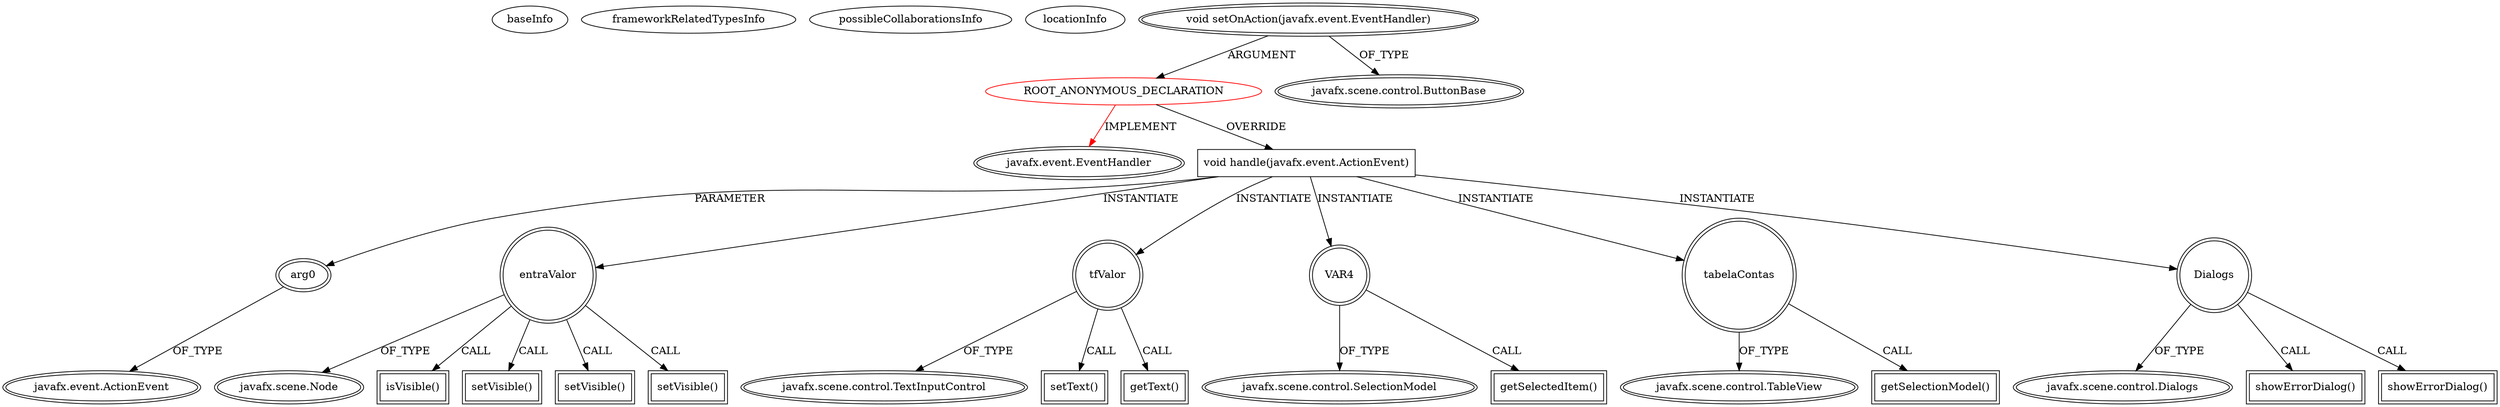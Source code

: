digraph {
baseInfo[graphId=2496,category="extension_graph",isAnonymous=true,possibleRelation=false]
frameworkRelatedTypesInfo[0="javafx.event.EventHandler"]
possibleCollaborationsInfo[]
locationInfo[projectName="diogocs1-FPessoais",filePath="/diogocs1-FPessoais/FPessoais-master/FinancasPessoais/src/app/controllers/HomeController.java",contextSignature="void initialize(java.net.URL,java.util.ResourceBundle)",graphId="2496"]
0[label="ROOT_ANONYMOUS_DECLARATION",vertexType="ROOT_ANONYMOUS_DECLARATION",isFrameworkType=false,color=red]
1[label="javafx.event.EventHandler",vertexType="FRAMEWORK_INTERFACE_TYPE",isFrameworkType=true,peripheries=2]
2[label="void setOnAction(javafx.event.EventHandler)",vertexType="OUTSIDE_CALL",isFrameworkType=true,peripheries=2]
3[label="javafx.scene.control.ButtonBase",vertexType="FRAMEWORK_CLASS_TYPE",isFrameworkType=true,peripheries=2]
4[label="void handle(javafx.event.ActionEvent)",vertexType="OVERRIDING_METHOD_DECLARATION",isFrameworkType=false,shape=box]
5[label="arg0",vertexType="PARAMETER_DECLARATION",isFrameworkType=true,peripheries=2]
6[label="javafx.event.ActionEvent",vertexType="FRAMEWORK_CLASS_TYPE",isFrameworkType=true,peripheries=2]
7[label="entraValor",vertexType="VARIABLE_EXPRESION",isFrameworkType=true,peripheries=2,shape=circle]
9[label="javafx.scene.Node",vertexType="FRAMEWORK_CLASS_TYPE",isFrameworkType=true,peripheries=2]
8[label="isVisible()",vertexType="INSIDE_CALL",isFrameworkType=true,peripheries=2,shape=box]
11[label="setVisible()",vertexType="INSIDE_CALL",isFrameworkType=true,peripheries=2,shape=box]
12[label="tfValor",vertexType="VARIABLE_EXPRESION",isFrameworkType=true,peripheries=2,shape=circle]
14[label="javafx.scene.control.TextInputControl",vertexType="FRAMEWORK_CLASS_TYPE",isFrameworkType=true,peripheries=2]
13[label="setText()",vertexType="INSIDE_CALL",isFrameworkType=true,peripheries=2,shape=box]
16[label="getText()",vertexType="INSIDE_CALL",isFrameworkType=true,peripheries=2,shape=box]
17[label="VAR4",vertexType="VARIABLE_EXPRESION",isFrameworkType=true,peripheries=2,shape=circle]
19[label="javafx.scene.control.SelectionModel",vertexType="FRAMEWORK_CLASS_TYPE",isFrameworkType=true,peripheries=2]
18[label="getSelectedItem()",vertexType="INSIDE_CALL",isFrameworkType=true,peripheries=2,shape=box]
20[label="tabelaContas",vertexType="VARIABLE_EXPRESION",isFrameworkType=true,peripheries=2,shape=circle]
22[label="javafx.scene.control.TableView",vertexType="FRAMEWORK_CLASS_TYPE",isFrameworkType=true,peripheries=2]
21[label="getSelectionModel()",vertexType="INSIDE_CALL",isFrameworkType=true,peripheries=2,shape=box]
24[label="setVisible()",vertexType="INSIDE_CALL",isFrameworkType=true,peripheries=2,shape=box]
25[label="Dialogs",vertexType="VARIABLE_EXPRESION",isFrameworkType=true,peripheries=2,shape=circle]
27[label="javafx.scene.control.Dialogs",vertexType="FRAMEWORK_CLASS_TYPE",isFrameworkType=true,peripheries=2]
26[label="showErrorDialog()",vertexType="INSIDE_CALL",isFrameworkType=true,peripheries=2,shape=box]
29[label="showErrorDialog()",vertexType="INSIDE_CALL",isFrameworkType=true,peripheries=2,shape=box]
31[label="setVisible()",vertexType="INSIDE_CALL",isFrameworkType=true,peripheries=2,shape=box]
0->1[label="IMPLEMENT",color=red]
2->0[label="ARGUMENT"]
2->3[label="OF_TYPE"]
0->4[label="OVERRIDE"]
5->6[label="OF_TYPE"]
4->5[label="PARAMETER"]
4->7[label="INSTANTIATE"]
7->9[label="OF_TYPE"]
7->8[label="CALL"]
7->11[label="CALL"]
4->12[label="INSTANTIATE"]
12->14[label="OF_TYPE"]
12->13[label="CALL"]
12->16[label="CALL"]
4->17[label="INSTANTIATE"]
17->19[label="OF_TYPE"]
17->18[label="CALL"]
4->20[label="INSTANTIATE"]
20->22[label="OF_TYPE"]
20->21[label="CALL"]
7->24[label="CALL"]
4->25[label="INSTANTIATE"]
25->27[label="OF_TYPE"]
25->26[label="CALL"]
25->29[label="CALL"]
7->31[label="CALL"]
}
